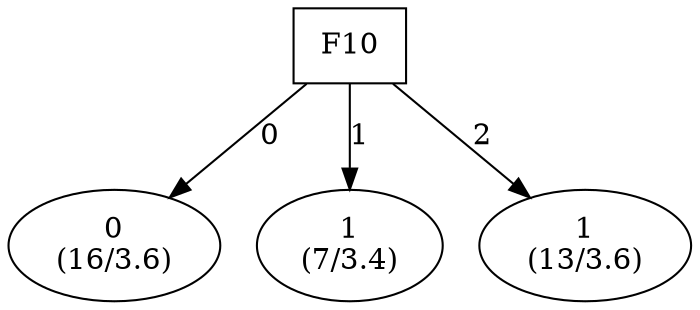 digraph YaDT {
n0 [ shape=box, label="F10\n"]
n0 -> n1 [label="0"]
n1 [ shape=ellipse, label="0\n(16/3.6)"]
n0 -> n2 [label="1"]
n2 [ shape=ellipse, label="1\n(7/3.4)"]
n0 -> n3 [label="2"]
n3 [ shape=ellipse, label="1\n(13/3.6)"]
}
